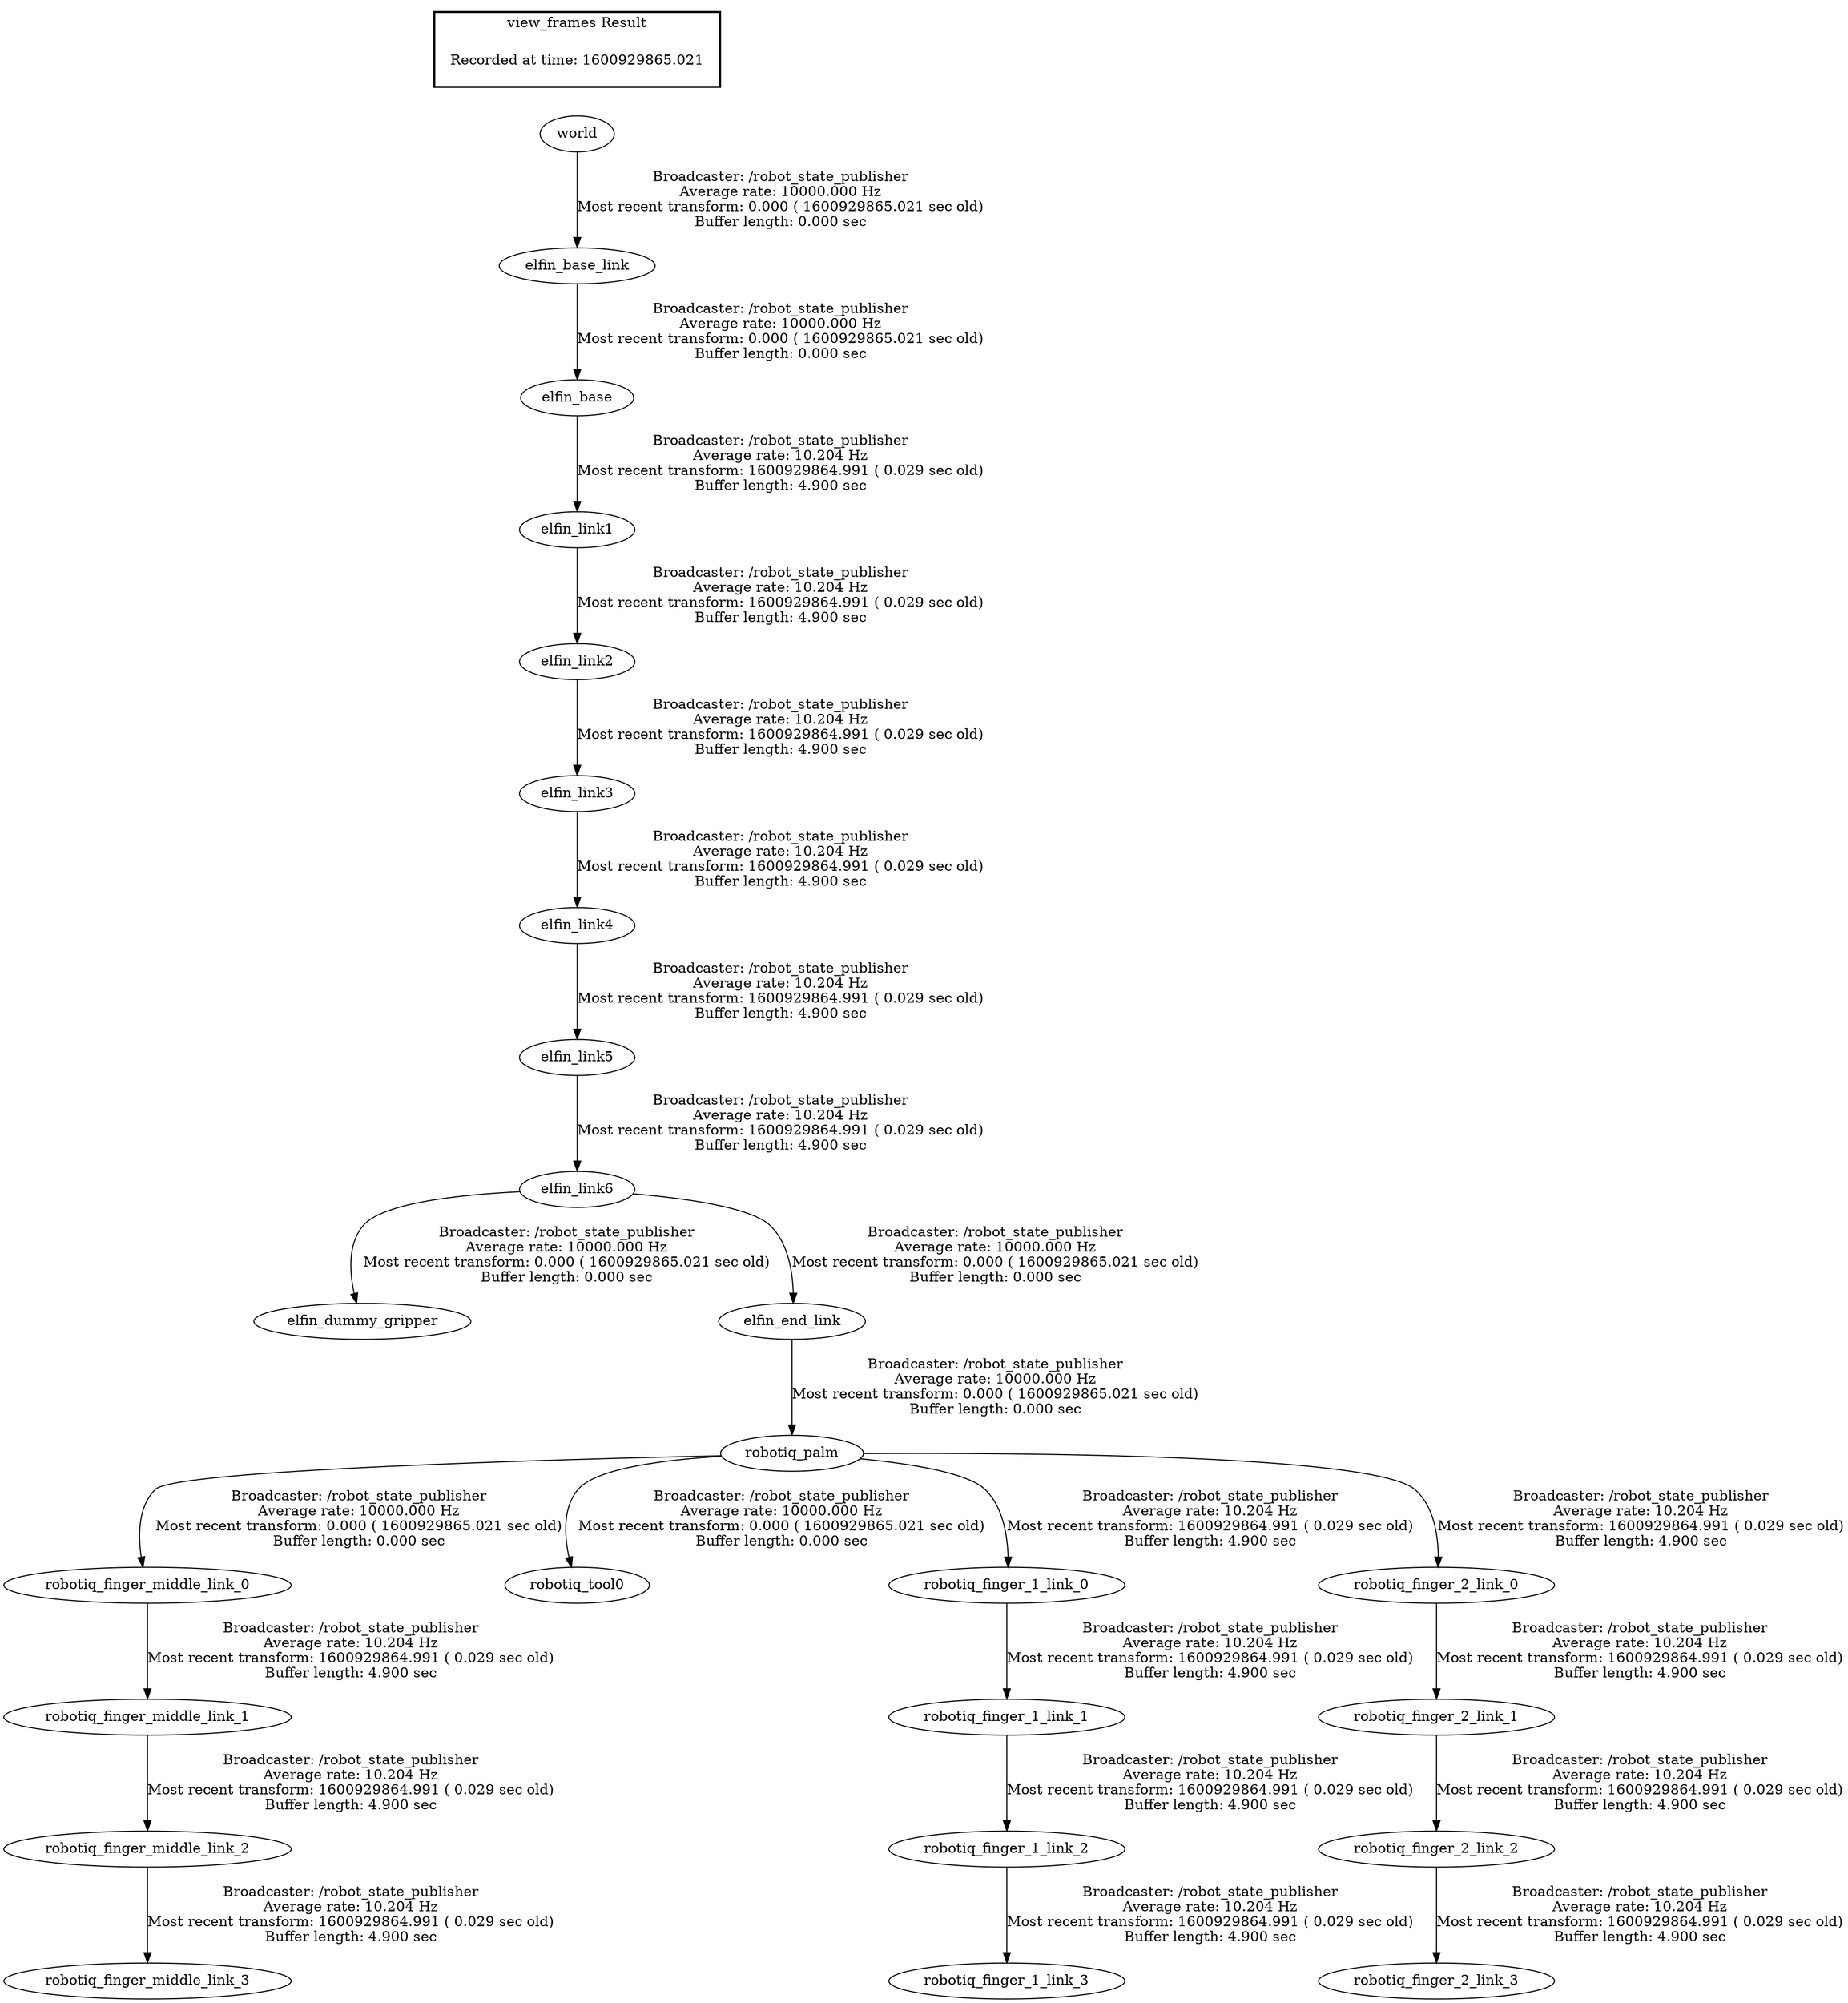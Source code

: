 digraph G {
"elfin_base_link" -> "elfin_base"[label="Broadcaster: /robot_state_publisher\nAverage rate: 10000.000 Hz\nMost recent transform: 0.000 ( 1600929865.021 sec old)\nBuffer length: 0.000 sec\n"];
"world" -> "elfin_base_link"[label="Broadcaster: /robot_state_publisher\nAverage rate: 10000.000 Hz\nMost recent transform: 0.000 ( 1600929865.021 sec old)\nBuffer length: 0.000 sec\n"];
"elfin_link6" -> "elfin_dummy_gripper"[label="Broadcaster: /robot_state_publisher\nAverage rate: 10000.000 Hz\nMost recent transform: 0.000 ( 1600929865.021 sec old)\nBuffer length: 0.000 sec\n"];
"elfin_link5" -> "elfin_link6"[label="Broadcaster: /robot_state_publisher\nAverage rate: 10.204 Hz\nMost recent transform: 1600929864.991 ( 0.029 sec old)\nBuffer length: 4.900 sec\n"];
"elfin_link6" -> "elfin_end_link"[label="Broadcaster: /robot_state_publisher\nAverage rate: 10000.000 Hz\nMost recent transform: 0.000 ( 1600929865.021 sec old)\nBuffer length: 0.000 sec\n"];
"robotiq_palm" -> "robotiq_finger_middle_link_0"[label="Broadcaster: /robot_state_publisher\nAverage rate: 10000.000 Hz\nMost recent transform: 0.000 ( 1600929865.021 sec old)\nBuffer length: 0.000 sec\n"];
"elfin_end_link" -> "robotiq_palm"[label="Broadcaster: /robot_state_publisher\nAverage rate: 10000.000 Hz\nMost recent transform: 0.000 ( 1600929865.021 sec old)\nBuffer length: 0.000 sec\n"];
"robotiq_palm" -> "robotiq_tool0"[label="Broadcaster: /robot_state_publisher\nAverage rate: 10000.000 Hz\nMost recent transform: 0.000 ( 1600929865.021 sec old)\nBuffer length: 0.000 sec\n"];
"elfin_base" -> "elfin_link1"[label="Broadcaster: /robot_state_publisher\nAverage rate: 10.204 Hz\nMost recent transform: 1600929864.991 ( 0.029 sec old)\nBuffer length: 4.900 sec\n"];
"elfin_link1" -> "elfin_link2"[label="Broadcaster: /robot_state_publisher\nAverage rate: 10.204 Hz\nMost recent transform: 1600929864.991 ( 0.029 sec old)\nBuffer length: 4.900 sec\n"];
"elfin_link2" -> "elfin_link3"[label="Broadcaster: /robot_state_publisher\nAverage rate: 10.204 Hz\nMost recent transform: 1600929864.991 ( 0.029 sec old)\nBuffer length: 4.900 sec\n"];
"elfin_link3" -> "elfin_link4"[label="Broadcaster: /robot_state_publisher\nAverage rate: 10.204 Hz\nMost recent transform: 1600929864.991 ( 0.029 sec old)\nBuffer length: 4.900 sec\n"];
"elfin_link4" -> "elfin_link5"[label="Broadcaster: /robot_state_publisher\nAverage rate: 10.204 Hz\nMost recent transform: 1600929864.991 ( 0.029 sec old)\nBuffer length: 4.900 sec\n"];
"robotiq_finger_1_link_0" -> "robotiq_finger_1_link_1"[label="Broadcaster: /robot_state_publisher\nAverage rate: 10.204 Hz\nMost recent transform: 1600929864.991 ( 0.029 sec old)\nBuffer length: 4.900 sec\n"];
"robotiq_palm" -> "robotiq_finger_1_link_0"[label="Broadcaster: /robot_state_publisher\nAverage rate: 10.204 Hz\nMost recent transform: 1600929864.991 ( 0.029 sec old)\nBuffer length: 4.900 sec\n"];
"robotiq_finger_1_link_1" -> "robotiq_finger_1_link_2"[label="Broadcaster: /robot_state_publisher\nAverage rate: 10.204 Hz\nMost recent transform: 1600929864.991 ( 0.029 sec old)\nBuffer length: 4.900 sec\n"];
"robotiq_finger_1_link_2" -> "robotiq_finger_1_link_3"[label="Broadcaster: /robot_state_publisher\nAverage rate: 10.204 Hz\nMost recent transform: 1600929864.991 ( 0.029 sec old)\nBuffer length: 4.900 sec\n"];
"robotiq_finger_2_link_0" -> "robotiq_finger_2_link_1"[label="Broadcaster: /robot_state_publisher\nAverage rate: 10.204 Hz\nMost recent transform: 1600929864.991 ( 0.029 sec old)\nBuffer length: 4.900 sec\n"];
"robotiq_palm" -> "robotiq_finger_2_link_0"[label="Broadcaster: /robot_state_publisher\nAverage rate: 10.204 Hz\nMost recent transform: 1600929864.991 ( 0.029 sec old)\nBuffer length: 4.900 sec\n"];
"robotiq_finger_2_link_1" -> "robotiq_finger_2_link_2"[label="Broadcaster: /robot_state_publisher\nAverage rate: 10.204 Hz\nMost recent transform: 1600929864.991 ( 0.029 sec old)\nBuffer length: 4.900 sec\n"];
"robotiq_finger_2_link_2" -> "robotiq_finger_2_link_3"[label="Broadcaster: /robot_state_publisher\nAverage rate: 10.204 Hz\nMost recent transform: 1600929864.991 ( 0.029 sec old)\nBuffer length: 4.900 sec\n"];
"robotiq_finger_middle_link_0" -> "robotiq_finger_middle_link_1"[label="Broadcaster: /robot_state_publisher\nAverage rate: 10.204 Hz\nMost recent transform: 1600929864.991 ( 0.029 sec old)\nBuffer length: 4.900 sec\n"];
"robotiq_finger_middle_link_1" -> "robotiq_finger_middle_link_2"[label="Broadcaster: /robot_state_publisher\nAverage rate: 10.204 Hz\nMost recent transform: 1600929864.991 ( 0.029 sec old)\nBuffer length: 4.900 sec\n"];
"robotiq_finger_middle_link_2" -> "robotiq_finger_middle_link_3"[label="Broadcaster: /robot_state_publisher\nAverage rate: 10.204 Hz\nMost recent transform: 1600929864.991 ( 0.029 sec old)\nBuffer length: 4.900 sec\n"];
edge [style=invis];
 subgraph cluster_legend { style=bold; color=black; label ="view_frames Result";
"Recorded at time: 1600929865.021"[ shape=plaintext ] ;
 }->"world";
}